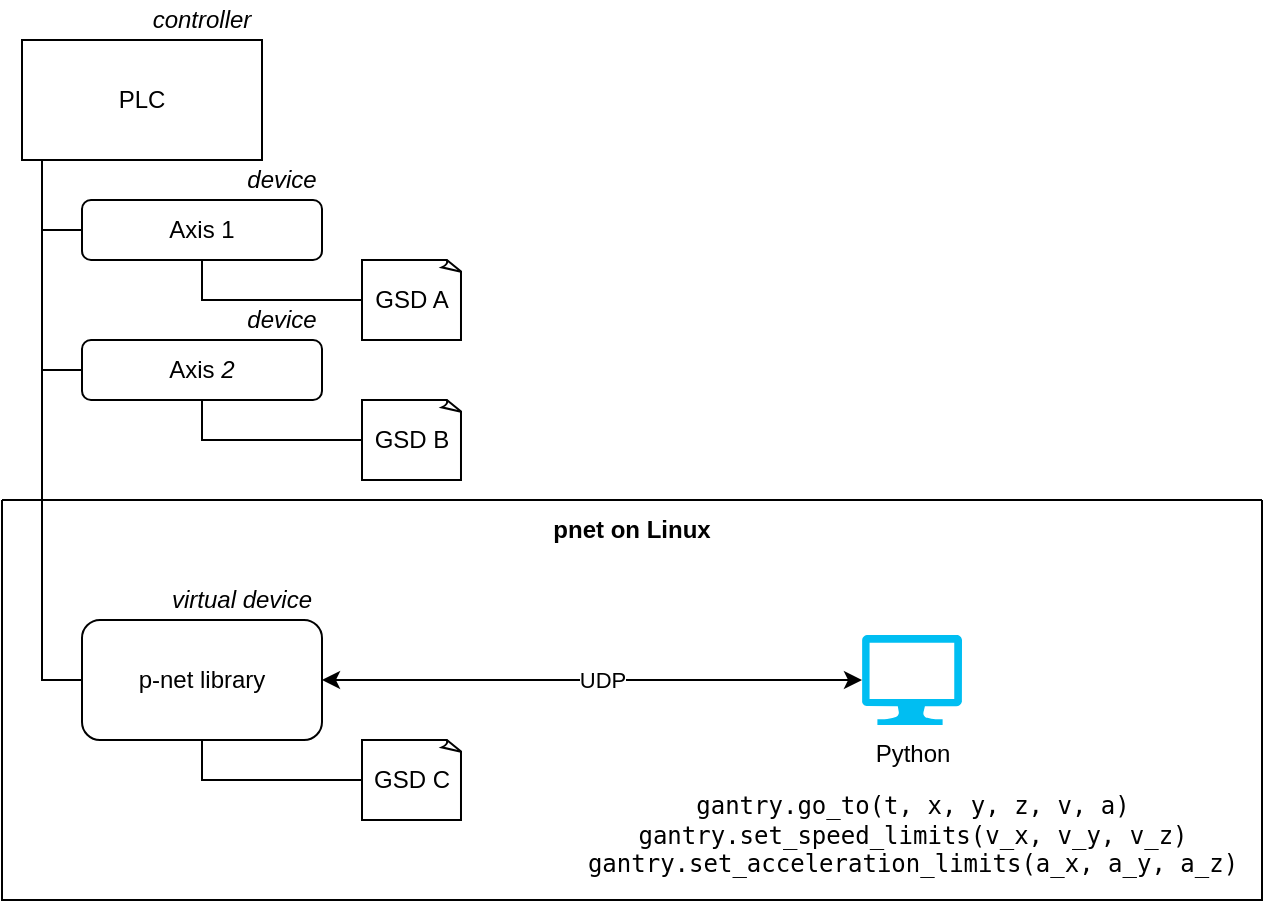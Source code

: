 <mxfile version="20.5.3" type="embed"><diagram id="7lGQXFfnrCM3LfUt94uL" name="Page-1"><mxGraphModel dx="1646" dy="1104" grid="1" gridSize="10" guides="1" tooltips="1" connect="1" arrows="1" fold="1" page="1" pageScale="1" pageWidth="850" pageHeight="1100" math="0" shadow="0"><root><mxCell id="0"/><mxCell id="1" parent="0"/><mxCell id="hQnvw_6kECJiyrSSrivd-7" style="edgeStyle=orthogonalEdgeStyle;rounded=0;orthogonalLoop=1;jettySize=auto;html=1;exitX=0;exitY=1;exitDx=0;exitDy=0;entryX=0;entryY=0.5;entryDx=0;entryDy=0;strokeColor=default;endArrow=none;endFill=0;" parent="1" source="hQnvw_6kECJiyrSSrivd-1" target="hQnvw_6kECJiyrSSrivd-4" edge="1"><mxGeometry relative="1" as="geometry"><Array as="points"><mxPoint x="180" y="180"/><mxPoint x="180" y="215"/></Array></mxGeometry></mxCell><mxCell id="hQnvw_6kECJiyrSSrivd-1" value="&lt;div&gt;PLC&lt;/div&gt;" style="rounded=0;whiteSpace=wrap;html=1;" parent="1" vertex="1"><mxGeometry x="170" y="120" width="120" height="60" as="geometry"/></mxCell><mxCell id="hQnvw_6kECJiyrSSrivd-4" value="&lt;div&gt;Axis 1&lt;/div&gt;" style="rounded=1;whiteSpace=wrap;html=1;" parent="1" vertex="1"><mxGeometry x="200" y="200" width="120" height="30" as="geometry"/></mxCell><mxCell id="hQnvw_6kECJiyrSSrivd-10" style="edgeStyle=orthogonalEdgeStyle;rounded=0;orthogonalLoop=1;jettySize=auto;html=1;exitX=0;exitY=0.5;exitDx=0;exitDy=0;strokeColor=default;endArrow=none;endFill=0;" parent="1" source="hQnvw_6kECJiyrSSrivd-8" edge="1"><mxGeometry relative="1" as="geometry"><mxPoint x="180" y="210" as="targetPoint"/></mxGeometry></mxCell><mxCell id="hQnvw_6kECJiyrSSrivd-8" value="&lt;div&gt;Axis &lt;i&gt;2&lt;/i&gt;&lt;br&gt;&lt;/div&gt;" style="rounded=1;whiteSpace=wrap;html=1;" parent="1" vertex="1"><mxGeometry x="200" y="270" width="120" height="30" as="geometry"/></mxCell><mxCell id="hQnvw_6kECJiyrSSrivd-11" style="edgeStyle=orthogonalEdgeStyle;rounded=0;orthogonalLoop=1;jettySize=auto;html=1;exitX=0;exitY=0.5;exitDx=0;exitDy=0;strokeColor=default;endArrow=none;endFill=0;" parent="1" source="hQnvw_6kECJiyrSSrivd-9" edge="1"><mxGeometry relative="1" as="geometry"><mxPoint x="180" y="260" as="targetPoint"/></mxGeometry></mxCell><mxCell id="hQnvw_6kECJiyrSSrivd-12" value="&lt;i&gt;device&lt;/i&gt;" style="text;html=1;strokeColor=none;fillColor=none;align=center;verticalAlign=middle;whiteSpace=wrap;rounded=0;" parent="1" vertex="1"><mxGeometry x="280" y="180" width="40" height="20" as="geometry"/></mxCell><mxCell id="hQnvw_6kECJiyrSSrivd-13" value="&lt;i&gt;device&lt;/i&gt;" style="text;html=1;strokeColor=none;fillColor=none;align=center;verticalAlign=middle;whiteSpace=wrap;rounded=0;" parent="1" vertex="1"><mxGeometry x="280" y="250" width="40" height="20" as="geometry"/></mxCell><mxCell id="hQnvw_6kECJiyrSSrivd-15" value="&lt;i&gt;controller&lt;/i&gt;" style="text;html=1;strokeColor=none;fillColor=none;align=center;verticalAlign=middle;whiteSpace=wrap;rounded=0;" parent="1" vertex="1"><mxGeometry x="230" y="100" width="60" height="20" as="geometry"/></mxCell><mxCell id="hQnvw_6kECJiyrSSrivd-22" style="edgeStyle=orthogonalEdgeStyle;rounded=0;orthogonalLoop=1;jettySize=auto;html=1;entryX=0.5;entryY=1;entryDx=0;entryDy=0;strokeColor=default;endArrow=none;endFill=0;" parent="1" source="hQnvw_6kECJiyrSSrivd-18" target="hQnvw_6kECJiyrSSrivd-4" edge="1"><mxGeometry relative="1" as="geometry"/></mxCell><mxCell id="hQnvw_6kECJiyrSSrivd-18" value="GSD A" style="whiteSpace=wrap;html=1;shape=mxgraph.basic.document" parent="1" vertex="1"><mxGeometry x="340" y="230" width="50" height="40" as="geometry"/></mxCell><mxCell id="hQnvw_6kECJiyrSSrivd-21" style="edgeStyle=orthogonalEdgeStyle;rounded=0;orthogonalLoop=1;jettySize=auto;html=1;entryX=0.5;entryY=1;entryDx=0;entryDy=0;strokeColor=default;endArrow=none;endFill=0;" parent="1" source="hQnvw_6kECJiyrSSrivd-20" target="hQnvw_6kECJiyrSSrivd-8" edge="1"><mxGeometry relative="1" as="geometry"/></mxCell><mxCell id="hQnvw_6kECJiyrSSrivd-20" value="GSD B" style="whiteSpace=wrap;html=1;shape=mxgraph.basic.document" parent="1" vertex="1"><mxGeometry x="340" y="300" width="50" height="40" as="geometry"/></mxCell><mxCell id="hQnvw_6kECJiyrSSrivd-25" value="&#10;&#10;pnet on Linux" style="swimlane;startSize=0;" parent="1" vertex="1"><mxGeometry x="160" y="350" width="630" height="200" as="geometry"><mxRectangle x="160" y="350" width="50" height="40" as="alternateBounds"/></mxGeometry></mxCell><mxCell id="hQnvw_6kECJiyrSSrivd-9" value="&lt;div&gt;p-net library&lt;/div&gt;" style="rounded=1;whiteSpace=wrap;html=1;" parent="hQnvw_6kECJiyrSSrivd-25" vertex="1"><mxGeometry x="40" y="60" width="120" height="60" as="geometry"/></mxCell><mxCell id="hQnvw_6kECJiyrSSrivd-16" value="&lt;i&gt;virtual device&lt;/i&gt;" style="text;html=1;strokeColor=none;fillColor=none;align=center;verticalAlign=middle;whiteSpace=wrap;rounded=0;" parent="hQnvw_6kECJiyrSSrivd-25" vertex="1"><mxGeometry x="80" y="40" width="80" height="20" as="geometry"/></mxCell><mxCell id="hQnvw_6kECJiyrSSrivd-24" style="edgeStyle=orthogonalEdgeStyle;rounded=0;orthogonalLoop=1;jettySize=auto;html=1;exitX=0;exitY=0.5;exitDx=0;exitDy=0;exitPerimeter=0;strokeColor=default;endArrow=none;endFill=0;entryX=0.5;entryY=1;entryDx=0;entryDy=0;" parent="hQnvw_6kECJiyrSSrivd-25" source="hQnvw_6kECJiyrSSrivd-23" target="hQnvw_6kECJiyrSSrivd-9" edge="1"><mxGeometry relative="1" as="geometry"/></mxCell><mxCell id="hQnvw_6kECJiyrSSrivd-23" value="GSD C" style="whiteSpace=wrap;html=1;shape=mxgraph.basic.document" parent="hQnvw_6kECJiyrSSrivd-25" vertex="1"><mxGeometry x="180" y="120" width="50" height="40" as="geometry"/></mxCell><mxCell id="kAhAt_XjZ6wsbJzak4BN-2" style="edgeStyle=orthogonalEdgeStyle;rounded=0;orthogonalLoop=1;jettySize=auto;html=1;startArrow=classic;startFill=1;" parent="1" source="kAhAt_XjZ6wsbJzak4BN-1" target="hQnvw_6kECJiyrSSrivd-9" edge="1"><mxGeometry relative="1" as="geometry"/></mxCell><mxCell id="kAhAt_XjZ6wsbJzak4BN-5" value="UDP" style="edgeLabel;html=1;align=center;verticalAlign=middle;resizable=0;points=[];" parent="kAhAt_XjZ6wsbJzak4BN-2" vertex="1" connectable="0"><mxGeometry x="-0.267" y="-2" relative="1" as="geometry"><mxPoint x="-31" y="2" as="offset"/></mxGeometry></mxCell><mxCell id="kAhAt_XjZ6wsbJzak4BN-1" value="&lt;div&gt;Python&lt;/div&gt;&lt;div&gt;&lt;pre&gt;gantry.go_to(t, x, y, z, v, a)&lt;br&gt;gantry.set_speed_limits(v_x, v_y, v_z)&lt;br&gt;gantry.set_acceleration_limits(a_x, a_y, a_z)&lt;/pre&gt;&lt;/div&gt;" style="verticalLabelPosition=bottom;html=1;verticalAlign=top;align=center;strokeColor=none;fillColor=#00BEF2;shape=mxgraph.azure.computer;pointerEvents=1;" parent="1" vertex="1"><mxGeometry x="590" y="417.5" width="50" height="45" as="geometry"/></mxCell></root></mxGraphModel></diagram></mxfile>